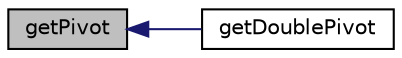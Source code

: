 digraph "getPivot"
{
  edge [fontname="Helvetica",fontsize="10",labelfontname="Helvetica",labelfontsize="10"];
  node [fontname="Helvetica",fontsize="10",shape=record];
  rankdir="LR";
  Node10 [label="getPivot",height=0.2,width=0.4,color="black", fillcolor="grey75", style="filled", fontcolor="black"];
  Node10 -> Node11 [dir="back",color="midnightblue",fontsize="10",style="solid",fontname="Helvetica"];
  Node11 [label="getDoublePivot",height=0.2,width=0.4,color="black", fillcolor="white", style="filled",URL="$class_p_h_p_excel___shared___j_a_m_a___l_u_decomposition.html#acd6ca092fadf97616099fb1d24c8f32e"];
}
